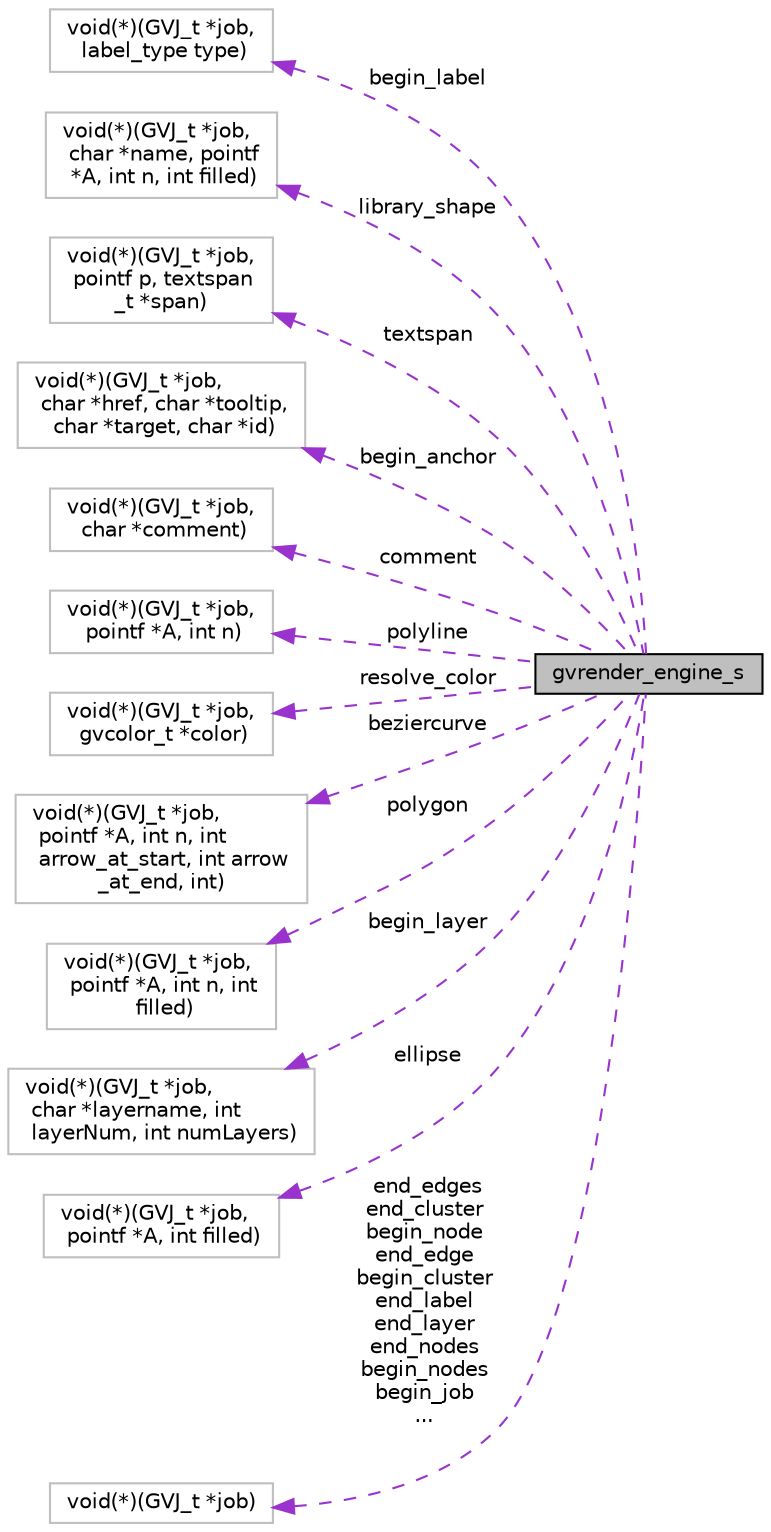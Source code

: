 digraph "gvrender_engine_s"
{
  bgcolor="transparent";
  edge [fontname="Helvetica",fontsize="10",labelfontname="Helvetica",labelfontsize="10"];
  node [fontname="Helvetica",fontsize="10",shape=record];
  rankdir="LR";
  Node1 [label="gvrender_engine_s",height=0.2,width=0.4,color="black", fillcolor="grey75", style="filled", fontcolor="black"];
  Node2 -> Node1 [dir="back",color="darkorchid3",fontsize="10",style="dashed",label=" begin_label" ,fontname="Helvetica"];
  Node2 [label="void(*)(GVJ_t *job,\l label_type type)",height=0.2,width=0.4,color="grey75"];
  Node3 -> Node1 [dir="back",color="darkorchid3",fontsize="10",style="dashed",label=" library_shape" ,fontname="Helvetica"];
  Node3 [label="void(*)(GVJ_t *job,\l char *name, pointf\l *A, int n, int filled)",height=0.2,width=0.4,color="grey75"];
  Node4 -> Node1 [dir="back",color="darkorchid3",fontsize="10",style="dashed",label=" textspan" ,fontname="Helvetica"];
  Node4 [label="void(*)(GVJ_t *job,\l pointf p, textspan\l_t *span)",height=0.2,width=0.4,color="grey75"];
  Node5 -> Node1 [dir="back",color="darkorchid3",fontsize="10",style="dashed",label=" begin_anchor" ,fontname="Helvetica"];
  Node5 [label="void(*)(GVJ_t *job,\l char *href, char *tooltip,\l char *target, char *id)",height=0.2,width=0.4,color="grey75"];
  Node6 -> Node1 [dir="back",color="darkorchid3",fontsize="10",style="dashed",label=" comment" ,fontname="Helvetica"];
  Node6 [label="void(*)(GVJ_t *job,\l char *comment)",height=0.2,width=0.4,color="grey75"];
  Node7 -> Node1 [dir="back",color="darkorchid3",fontsize="10",style="dashed",label=" polyline" ,fontname="Helvetica"];
  Node7 [label="void(*)(GVJ_t *job,\l pointf *A, int n)",height=0.2,width=0.4,color="grey75"];
  Node8 -> Node1 [dir="back",color="darkorchid3",fontsize="10",style="dashed",label=" resolve_color" ,fontname="Helvetica"];
  Node8 [label="void(*)(GVJ_t *job,\l gvcolor_t *color)",height=0.2,width=0.4,color="grey75"];
  Node9 -> Node1 [dir="back",color="darkorchid3",fontsize="10",style="dashed",label=" beziercurve" ,fontname="Helvetica"];
  Node9 [label="void(*)(GVJ_t *job,\l pointf *A, int n, int\l arrow_at_start, int arrow\l_at_end, int)",height=0.2,width=0.4,color="grey75"];
  Node10 -> Node1 [dir="back",color="darkorchid3",fontsize="10",style="dashed",label=" polygon" ,fontname="Helvetica"];
  Node10 [label="void(*)(GVJ_t *job,\l pointf *A, int n, int\l filled)",height=0.2,width=0.4,color="grey75"];
  Node11 -> Node1 [dir="back",color="darkorchid3",fontsize="10",style="dashed",label=" begin_layer" ,fontname="Helvetica"];
  Node11 [label="void(*)(GVJ_t *job,\l char *layername, int\l layerNum, int numLayers)",height=0.2,width=0.4,color="grey75"];
  Node12 -> Node1 [dir="back",color="darkorchid3",fontsize="10",style="dashed",label=" ellipse" ,fontname="Helvetica"];
  Node12 [label="void(*)(GVJ_t *job,\l pointf *A, int filled)",height=0.2,width=0.4,color="grey75"];
  Node13 -> Node1 [dir="back",color="darkorchid3",fontsize="10",style="dashed",label=" end_edges\nend_cluster\nbegin_node\nend_edge\nbegin_cluster\nend_label\nend_layer\nend_nodes\nbegin_nodes\nbegin_job\n..." ,fontname="Helvetica"];
  Node13 [label="void(*)(GVJ_t *job)",height=0.2,width=0.4,color="grey75"];
}
